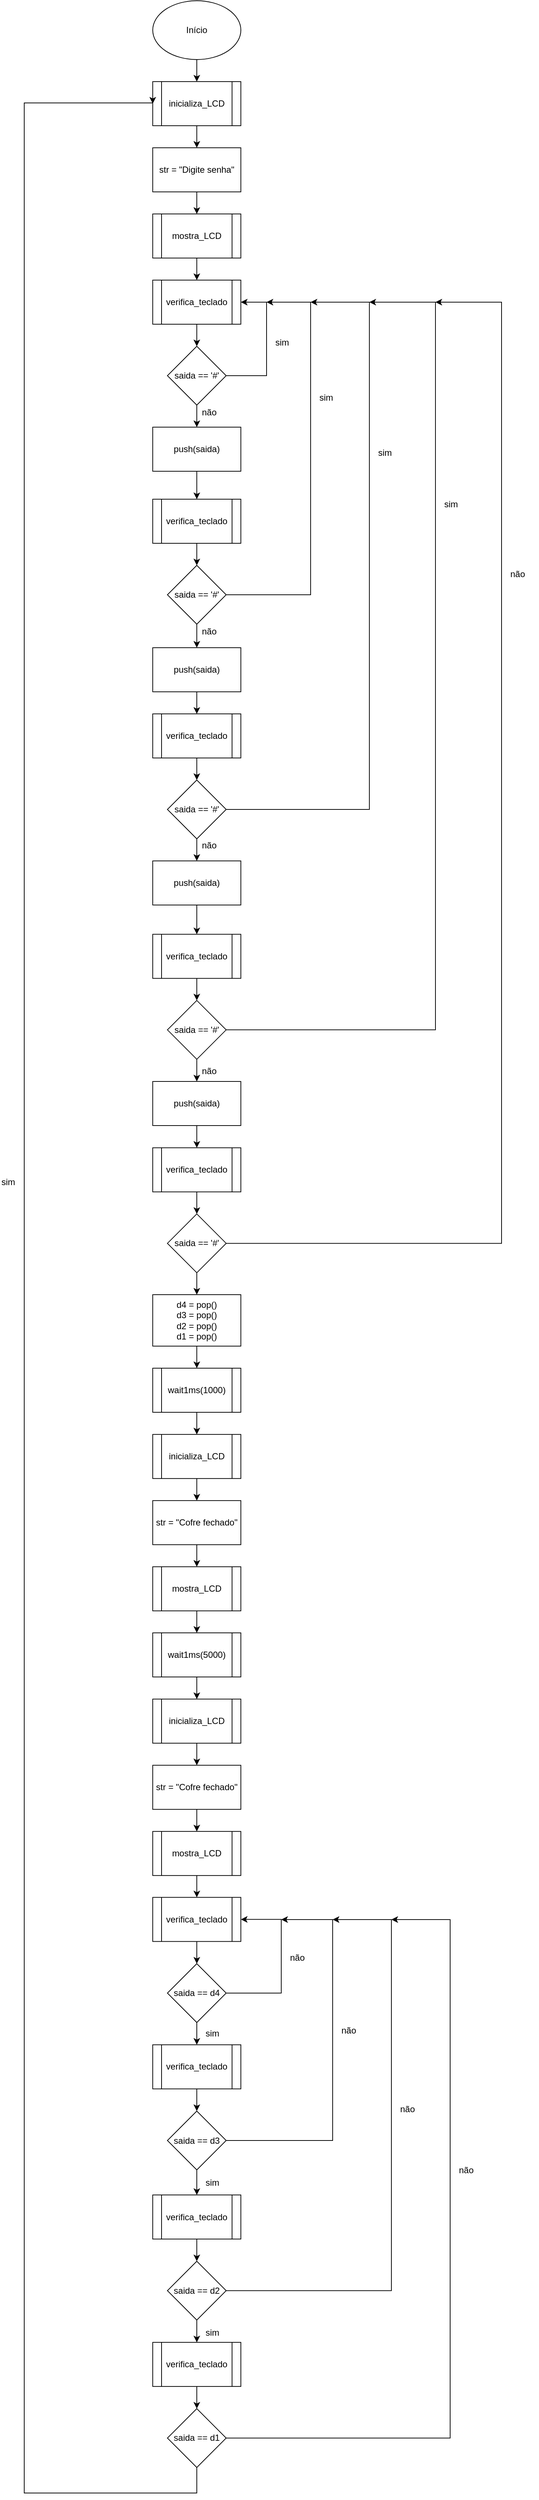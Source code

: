 <mxfile version="10.6.7" type="device"><diagram id="_FNyWdsQSNvjsWEIPqdj" name="Page-1"><mxGraphModel dx="3367" dy="1833" grid="1" gridSize="10" guides="1" tooltips="1" connect="1" arrows="1" fold="1" page="1" pageScale="1" pageWidth="850" pageHeight="1100" math="0" shadow="0"><root><mxCell id="0"/><mxCell id="1" parent="0"/><mxCell id="3ncn2o3P71Htes75yXgE-3" value="" style="edgeStyle=orthogonalEdgeStyle;rounded=0;orthogonalLoop=1;jettySize=auto;html=1;" edge="1" parent="1" source="3ncn2o3P71Htes75yXgE-1" target="3ncn2o3P71Htes75yXgE-2"><mxGeometry relative="1" as="geometry"/></mxCell><mxCell id="3ncn2o3P71Htes75yXgE-1" value="Início" style="ellipse;whiteSpace=wrap;html=1;" vertex="1" parent="1"><mxGeometry x="365" y="30" width="120" height="80" as="geometry"/></mxCell><mxCell id="3ncn2o3P71Htes75yXgE-6" value="" style="edgeStyle=orthogonalEdgeStyle;rounded=0;orthogonalLoop=1;jettySize=auto;html=1;" edge="1" parent="1" source="3ncn2o3P71Htes75yXgE-2" target="3ncn2o3P71Htes75yXgE-4"><mxGeometry relative="1" as="geometry"/></mxCell><mxCell id="3ncn2o3P71Htes75yXgE-2" value="inicializa_LCD" style="shape=process;whiteSpace=wrap;html=1;backgroundOutline=1;" vertex="1" parent="1"><mxGeometry x="365" y="140" width="120" height="60" as="geometry"/></mxCell><mxCell id="3ncn2o3P71Htes75yXgE-7" value="" style="edgeStyle=orthogonalEdgeStyle;rounded=0;orthogonalLoop=1;jettySize=auto;html=1;" edge="1" parent="1" source="3ncn2o3P71Htes75yXgE-4" target="3ncn2o3P71Htes75yXgE-5"><mxGeometry relative="1" as="geometry"/></mxCell><mxCell id="3ncn2o3P71Htes75yXgE-4" value="str =&amp;nbsp;&quot;Digite senha&quot;" style="rounded=0;whiteSpace=wrap;html=1;" vertex="1" parent="1"><mxGeometry x="365" y="230" width="120" height="60" as="geometry"/></mxCell><mxCell id="3ncn2o3P71Htes75yXgE-9" value="" style="edgeStyle=orthogonalEdgeStyle;rounded=0;orthogonalLoop=1;jettySize=auto;html=1;" edge="1" parent="1" source="3ncn2o3P71Htes75yXgE-5" target="3ncn2o3P71Htes75yXgE-8"><mxGeometry relative="1" as="geometry"/></mxCell><mxCell id="3ncn2o3P71Htes75yXgE-5" value="mostra_LCD" style="shape=process;whiteSpace=wrap;html=1;backgroundOutline=1;" vertex="1" parent="1"><mxGeometry x="365" y="320" width="120" height="60" as="geometry"/></mxCell><mxCell id="3ncn2o3P71Htes75yXgE-12" value="" style="edgeStyle=orthogonalEdgeStyle;rounded=0;orthogonalLoop=1;jettySize=auto;html=1;" edge="1" parent="1" source="3ncn2o3P71Htes75yXgE-8" target="3ncn2o3P71Htes75yXgE-10"><mxGeometry relative="1" as="geometry"/></mxCell><mxCell id="3ncn2o3P71Htes75yXgE-8" value="verifica_teclado" style="shape=process;whiteSpace=wrap;html=1;backgroundOutline=1;" vertex="1" parent="1"><mxGeometry x="365" y="410" width="120" height="60" as="geometry"/></mxCell><mxCell id="3ncn2o3P71Htes75yXgE-11" style="edgeStyle=orthogonalEdgeStyle;rounded=0;orthogonalLoop=1;jettySize=auto;html=1;exitX=1;exitY=0.5;exitDx=0;exitDy=0;entryX=1;entryY=0.5;entryDx=0;entryDy=0;" edge="1" parent="1" source="3ncn2o3P71Htes75yXgE-10" target="3ncn2o3P71Htes75yXgE-8"><mxGeometry relative="1" as="geometry"><Array as="points"><mxPoint x="520" y="540"/><mxPoint x="520" y="440"/></Array></mxGeometry></mxCell><mxCell id="3ncn2o3P71Htes75yXgE-46" value="" style="edgeStyle=orthogonalEdgeStyle;rounded=0;orthogonalLoop=1;jettySize=auto;html=1;" edge="1" parent="1" source="3ncn2o3P71Htes75yXgE-10" target="3ncn2o3P71Htes75yXgE-45"><mxGeometry relative="1" as="geometry"/></mxCell><mxCell id="3ncn2o3P71Htes75yXgE-10" value="saida == '#'" style="rhombus;whiteSpace=wrap;html=1;" vertex="1" parent="1"><mxGeometry x="385" y="500" width="80" height="80" as="geometry"/></mxCell><mxCell id="3ncn2o3P71Htes75yXgE-13" value="sim&lt;br&gt;&lt;br&gt;" style="text;html=1;resizable=0;points=[];autosize=1;align=left;verticalAlign=top;spacingTop=-4;" vertex="1" parent="1"><mxGeometry x="530" y="485" width="30" height="30" as="geometry"/></mxCell><mxCell id="3ncn2o3P71Htes75yXgE-14" value="" style="edgeStyle=orthogonalEdgeStyle;rounded=0;orthogonalLoop=1;jettySize=auto;html=1;" edge="1" parent="1" source="3ncn2o3P71Htes75yXgE-15" target="3ncn2o3P71Htes75yXgE-17"><mxGeometry relative="1" as="geometry"/></mxCell><mxCell id="3ncn2o3P71Htes75yXgE-15" value="verifica_teclado" style="shape=process;whiteSpace=wrap;html=1;backgroundOutline=1;" vertex="1" parent="1"><mxGeometry x="365" y="708" width="120" height="60" as="geometry"/></mxCell><mxCell id="3ncn2o3P71Htes75yXgE-16" style="edgeStyle=orthogonalEdgeStyle;rounded=0;orthogonalLoop=1;jettySize=auto;html=1;exitX=1;exitY=0.5;exitDx=0;exitDy=0;" edge="1" parent="1" source="3ncn2o3P71Htes75yXgE-17"><mxGeometry relative="1" as="geometry"><Array as="points"><mxPoint x="580" y="838"/><mxPoint x="580" y="440"/></Array><mxPoint x="520" y="440" as="targetPoint"/></mxGeometry></mxCell><mxCell id="3ncn2o3P71Htes75yXgE-49" value="" style="edgeStyle=orthogonalEdgeStyle;rounded=0;orthogonalLoop=1;jettySize=auto;html=1;" edge="1" parent="1" source="3ncn2o3P71Htes75yXgE-17" target="3ncn2o3P71Htes75yXgE-48"><mxGeometry relative="1" as="geometry"/></mxCell><mxCell id="3ncn2o3P71Htes75yXgE-17" value="saida == '#'" style="rhombus;whiteSpace=wrap;html=1;" vertex="1" parent="1"><mxGeometry x="385" y="798" width="80" height="80" as="geometry"/></mxCell><mxCell id="3ncn2o3P71Htes75yXgE-18" value="sim&lt;br&gt;&lt;br&gt;" style="text;html=1;resizable=0;points=[];autosize=1;align=left;verticalAlign=top;spacingTop=-4;" vertex="1" parent="1"><mxGeometry x="590" y="560" width="30" height="30" as="geometry"/></mxCell><mxCell id="3ncn2o3P71Htes75yXgE-20" value="" style="edgeStyle=orthogonalEdgeStyle;rounded=0;orthogonalLoop=1;jettySize=auto;html=1;" edge="1" parent="1" source="3ncn2o3P71Htes75yXgE-21" target="3ncn2o3P71Htes75yXgE-23"><mxGeometry relative="1" as="geometry"/></mxCell><mxCell id="3ncn2o3P71Htes75yXgE-21" value="verifica_teclado" style="shape=process;whiteSpace=wrap;html=1;backgroundOutline=1;" vertex="1" parent="1"><mxGeometry x="365" y="1000" width="120" height="60" as="geometry"/></mxCell><mxCell id="3ncn2o3P71Htes75yXgE-22" style="edgeStyle=orthogonalEdgeStyle;rounded=0;orthogonalLoop=1;jettySize=auto;html=1;exitX=1;exitY=0.5;exitDx=0;exitDy=0;" edge="1" parent="1" source="3ncn2o3P71Htes75yXgE-23"><mxGeometry relative="1" as="geometry"><Array as="points"><mxPoint x="660" y="1130"/><mxPoint x="660" y="440"/></Array><mxPoint x="580" y="440" as="targetPoint"/></mxGeometry></mxCell><mxCell id="3ncn2o3P71Htes75yXgE-52" value="" style="edgeStyle=orthogonalEdgeStyle;rounded=0;orthogonalLoop=1;jettySize=auto;html=1;" edge="1" parent="1" source="3ncn2o3P71Htes75yXgE-23" target="3ncn2o3P71Htes75yXgE-51"><mxGeometry relative="1" as="geometry"/></mxCell><mxCell id="3ncn2o3P71Htes75yXgE-23" value="saida == '#'" style="rhombus;whiteSpace=wrap;html=1;" vertex="1" parent="1"><mxGeometry x="385" y="1090" width="80" height="80" as="geometry"/></mxCell><mxCell id="3ncn2o3P71Htes75yXgE-24" value="sim&lt;br&gt;&lt;br&gt;" style="text;html=1;resizable=0;points=[];autosize=1;align=left;verticalAlign=top;spacingTop=-4;" vertex="1" parent="1"><mxGeometry x="670" y="635" width="30" height="30" as="geometry"/></mxCell><mxCell id="3ncn2o3P71Htes75yXgE-26" value="" style="edgeStyle=orthogonalEdgeStyle;rounded=0;orthogonalLoop=1;jettySize=auto;html=1;" edge="1" parent="1" source="3ncn2o3P71Htes75yXgE-27" target="3ncn2o3P71Htes75yXgE-29"><mxGeometry relative="1" as="geometry"/></mxCell><mxCell id="3ncn2o3P71Htes75yXgE-27" value="verifica_teclado" style="shape=process;whiteSpace=wrap;html=1;backgroundOutline=1;" vertex="1" parent="1"><mxGeometry x="365" y="1299.8" width="120" height="60" as="geometry"/></mxCell><mxCell id="3ncn2o3P71Htes75yXgE-28" style="edgeStyle=orthogonalEdgeStyle;rounded=0;orthogonalLoop=1;jettySize=auto;html=1;exitX=1;exitY=0.5;exitDx=0;exitDy=0;" edge="1" parent="1" source="3ncn2o3P71Htes75yXgE-29"><mxGeometry relative="1" as="geometry"><Array as="points"><mxPoint x="750" y="1430"/><mxPoint x="750" y="440"/></Array><mxPoint x="660" y="440" as="targetPoint"/></mxGeometry></mxCell><mxCell id="3ncn2o3P71Htes75yXgE-55" value="" style="edgeStyle=orthogonalEdgeStyle;rounded=0;orthogonalLoop=1;jettySize=auto;html=1;" edge="1" parent="1" source="3ncn2o3P71Htes75yXgE-29" target="3ncn2o3P71Htes75yXgE-54"><mxGeometry relative="1" as="geometry"/></mxCell><mxCell id="3ncn2o3P71Htes75yXgE-29" value="saida == '#'" style="rhombus;whiteSpace=wrap;html=1;" vertex="1" parent="1"><mxGeometry x="385" y="1389.8" width="80" height="80" as="geometry"/></mxCell><mxCell id="3ncn2o3P71Htes75yXgE-30" value="sim&lt;br&gt;&lt;br&gt;" style="text;html=1;resizable=0;points=[];autosize=1;align=left;verticalAlign=top;spacingTop=-4;" vertex="1" parent="1"><mxGeometry x="760" y="704.8" width="30" height="30" as="geometry"/></mxCell><mxCell id="3ncn2o3P71Htes75yXgE-33" value="" style="edgeStyle=orthogonalEdgeStyle;rounded=0;orthogonalLoop=1;jettySize=auto;html=1;" edge="1" parent="1" source="3ncn2o3P71Htes75yXgE-34" target="3ncn2o3P71Htes75yXgE-36"><mxGeometry relative="1" as="geometry"/></mxCell><mxCell id="3ncn2o3P71Htes75yXgE-34" value="verifica_teclado" style="shape=process;whiteSpace=wrap;html=1;backgroundOutline=1;" vertex="1" parent="1"><mxGeometry x="365" y="1590.2" width="120" height="60" as="geometry"/></mxCell><mxCell id="3ncn2o3P71Htes75yXgE-35" style="edgeStyle=orthogonalEdgeStyle;rounded=0;orthogonalLoop=1;jettySize=auto;html=1;exitX=1;exitY=0.5;exitDx=0;exitDy=0;" edge="1" parent="1" source="3ncn2o3P71Htes75yXgE-36"><mxGeometry relative="1" as="geometry"><Array as="points"><mxPoint x="840" y="1720"/><mxPoint x="840" y="440"/></Array><mxPoint x="750" y="440" as="targetPoint"/></mxGeometry></mxCell><mxCell id="3ncn2o3P71Htes75yXgE-58" value="" style="edgeStyle=orthogonalEdgeStyle;rounded=0;orthogonalLoop=1;jettySize=auto;html=1;" edge="1" parent="1" source="3ncn2o3P71Htes75yXgE-36" target="3ncn2o3P71Htes75yXgE-57"><mxGeometry relative="1" as="geometry"/></mxCell><mxCell id="3ncn2o3P71Htes75yXgE-36" value="saida == '#'" style="rhombus;whiteSpace=wrap;html=1;" vertex="1" parent="1"><mxGeometry x="385" y="1680.2" width="80" height="80" as="geometry"/></mxCell><mxCell id="3ncn2o3P71Htes75yXgE-37" value="não&lt;br&gt;" style="text;html=1;resizable=0;points=[];autosize=1;align=left;verticalAlign=top;spacingTop=-4;" vertex="1" parent="1"><mxGeometry x="850" y="800.2" width="40" height="20" as="geometry"/></mxCell><mxCell id="3ncn2o3P71Htes75yXgE-40" value="não" style="text;html=1;resizable=0;points=[];autosize=1;align=left;verticalAlign=top;spacingTop=-4;" vertex="1" parent="1"><mxGeometry x="430" y="580" width="40" height="20" as="geometry"/></mxCell><mxCell id="3ncn2o3P71Htes75yXgE-42" value="não" style="text;html=1;resizable=0;points=[];autosize=1;align=left;verticalAlign=top;spacingTop=-4;" vertex="1" parent="1"><mxGeometry x="430" y="878" width="40" height="20" as="geometry"/></mxCell><mxCell id="3ncn2o3P71Htes75yXgE-43" value="não" style="text;html=1;resizable=0;points=[];autosize=1;align=left;verticalAlign=top;spacingTop=-4;" vertex="1" parent="1"><mxGeometry x="430" y="1169" width="40" height="20" as="geometry"/></mxCell><mxCell id="3ncn2o3P71Htes75yXgE-44" value="não" style="text;html=1;resizable=0;points=[];autosize=1;align=left;verticalAlign=top;spacingTop=-4;" vertex="1" parent="1"><mxGeometry x="430" y="1476" width="40" height="20" as="geometry"/></mxCell><mxCell id="3ncn2o3P71Htes75yXgE-47" value="" style="edgeStyle=orthogonalEdgeStyle;rounded=0;orthogonalLoop=1;jettySize=auto;html=1;" edge="1" parent="1" source="3ncn2o3P71Htes75yXgE-45" target="3ncn2o3P71Htes75yXgE-15"><mxGeometry relative="1" as="geometry"/></mxCell><mxCell id="3ncn2o3P71Htes75yXgE-45" value="push(saida)" style="rounded=0;whiteSpace=wrap;html=1;" vertex="1" parent="1"><mxGeometry x="365" y="610" width="120" height="60" as="geometry"/></mxCell><mxCell id="3ncn2o3P71Htes75yXgE-50" value="" style="edgeStyle=orthogonalEdgeStyle;rounded=0;orthogonalLoop=1;jettySize=auto;html=1;" edge="1" parent="1" source="3ncn2o3P71Htes75yXgE-48" target="3ncn2o3P71Htes75yXgE-21"><mxGeometry relative="1" as="geometry"/></mxCell><mxCell id="3ncn2o3P71Htes75yXgE-48" value="push(saida)" style="rounded=0;whiteSpace=wrap;html=1;" vertex="1" parent="1"><mxGeometry x="365" y="910" width="120" height="60" as="geometry"/></mxCell><mxCell id="3ncn2o3P71Htes75yXgE-53" value="" style="edgeStyle=orthogonalEdgeStyle;rounded=0;orthogonalLoop=1;jettySize=auto;html=1;" edge="1" parent="1" source="3ncn2o3P71Htes75yXgE-51" target="3ncn2o3P71Htes75yXgE-27"><mxGeometry relative="1" as="geometry"/></mxCell><mxCell id="3ncn2o3P71Htes75yXgE-51" value="push(saida)" style="rounded=0;whiteSpace=wrap;html=1;" vertex="1" parent="1"><mxGeometry x="365" y="1200" width="120" height="60" as="geometry"/></mxCell><mxCell id="3ncn2o3P71Htes75yXgE-56" value="" style="edgeStyle=orthogonalEdgeStyle;rounded=0;orthogonalLoop=1;jettySize=auto;html=1;" edge="1" parent="1" source="3ncn2o3P71Htes75yXgE-54" target="3ncn2o3P71Htes75yXgE-34"><mxGeometry relative="1" as="geometry"/></mxCell><mxCell id="3ncn2o3P71Htes75yXgE-54" value="push(saida)" style="rounded=0;whiteSpace=wrap;html=1;" vertex="1" parent="1"><mxGeometry x="365" y="1500" width="120" height="60" as="geometry"/></mxCell><mxCell id="3ncn2o3P71Htes75yXgE-61" value="" style="edgeStyle=orthogonalEdgeStyle;rounded=0;orthogonalLoop=1;jettySize=auto;html=1;" edge="1" parent="1" source="3ncn2o3P71Htes75yXgE-57"><mxGeometry relative="1" as="geometry"><mxPoint x="425" y="1890" as="targetPoint"/></mxGeometry></mxCell><mxCell id="3ncn2o3P71Htes75yXgE-57" value="d4 = pop()&lt;br&gt;d3 = pop()&lt;br&gt;d2 = pop()&lt;br&gt;d1 = pop()&lt;br&gt;" style="rounded=0;whiteSpace=wrap;html=1;" vertex="1" parent="1"><mxGeometry x="365" y="1790" width="120" height="70" as="geometry"/></mxCell><mxCell id="3ncn2o3P71Htes75yXgE-68" value="" style="edgeStyle=orthogonalEdgeStyle;rounded=0;orthogonalLoop=1;jettySize=auto;html=1;" edge="1" parent="1" source="3ncn2o3P71Htes75yXgE-62" target="3ncn2o3P71Htes75yXgE-64"><mxGeometry relative="1" as="geometry"/></mxCell><mxCell id="3ncn2o3P71Htes75yXgE-62" value="wait1ms(1000)" style="shape=process;whiteSpace=wrap;html=1;backgroundOutline=1;" vertex="1" parent="1"><mxGeometry x="365" y="1890" width="120" height="60" as="geometry"/></mxCell><mxCell id="3ncn2o3P71Htes75yXgE-63" value="" style="edgeStyle=orthogonalEdgeStyle;rounded=0;orthogonalLoop=1;jettySize=auto;html=1;" edge="1" parent="1" source="3ncn2o3P71Htes75yXgE-64" target="3ncn2o3P71Htes75yXgE-66"><mxGeometry relative="1" as="geometry"/></mxCell><mxCell id="3ncn2o3P71Htes75yXgE-64" value="inicializa_LCD" style="shape=process;whiteSpace=wrap;html=1;backgroundOutline=1;" vertex="1" parent="1"><mxGeometry x="365" y="1980.1" width="120" height="60" as="geometry"/></mxCell><mxCell id="3ncn2o3P71Htes75yXgE-65" value="" style="edgeStyle=orthogonalEdgeStyle;rounded=0;orthogonalLoop=1;jettySize=auto;html=1;" edge="1" parent="1" source="3ncn2o3P71Htes75yXgE-66" target="3ncn2o3P71Htes75yXgE-67"><mxGeometry relative="1" as="geometry"/></mxCell><mxCell id="3ncn2o3P71Htes75yXgE-66" value="str =&amp;nbsp;&quot;Cofre fechado&quot;" style="rounded=0;whiteSpace=wrap;html=1;" vertex="1" parent="1"><mxGeometry x="365" y="2070.1" width="120" height="60" as="geometry"/></mxCell><mxCell id="3ncn2o3P71Htes75yXgE-83" value="" style="edgeStyle=orthogonalEdgeStyle;rounded=0;orthogonalLoop=1;jettySize=auto;html=1;" edge="1" parent="1" source="3ncn2o3P71Htes75yXgE-67" target="3ncn2o3P71Htes75yXgE-77"><mxGeometry relative="1" as="geometry"/></mxCell><mxCell id="3ncn2o3P71Htes75yXgE-67" value="mostra_LCD" style="shape=process;whiteSpace=wrap;html=1;backgroundOutline=1;" vertex="1" parent="1"><mxGeometry x="365" y="2160.1" width="120" height="60" as="geometry"/></mxCell><mxCell id="3ncn2o3P71Htes75yXgE-76" value="" style="edgeStyle=orthogonalEdgeStyle;rounded=0;orthogonalLoop=1;jettySize=auto;html=1;" edge="1" parent="1" source="3ncn2o3P71Htes75yXgE-77" target="3ncn2o3P71Htes75yXgE-79"><mxGeometry relative="1" as="geometry"/></mxCell><mxCell id="3ncn2o3P71Htes75yXgE-77" value="wait1ms(5000)" style="shape=process;whiteSpace=wrap;html=1;backgroundOutline=1;" vertex="1" parent="1"><mxGeometry x="365" y="2250" width="120" height="60" as="geometry"/></mxCell><mxCell id="3ncn2o3P71Htes75yXgE-78" value="" style="edgeStyle=orthogonalEdgeStyle;rounded=0;orthogonalLoop=1;jettySize=auto;html=1;" edge="1" parent="1" source="3ncn2o3P71Htes75yXgE-79" target="3ncn2o3P71Htes75yXgE-81"><mxGeometry relative="1" as="geometry"/></mxCell><mxCell id="3ncn2o3P71Htes75yXgE-79" value="inicializa_LCD" style="shape=process;whiteSpace=wrap;html=1;backgroundOutline=1;" vertex="1" parent="1"><mxGeometry x="365" y="2340.1" width="120" height="60" as="geometry"/></mxCell><mxCell id="3ncn2o3P71Htes75yXgE-80" value="" style="edgeStyle=orthogonalEdgeStyle;rounded=0;orthogonalLoop=1;jettySize=auto;html=1;" edge="1" parent="1" source="3ncn2o3P71Htes75yXgE-81" target="3ncn2o3P71Htes75yXgE-82"><mxGeometry relative="1" as="geometry"/></mxCell><mxCell id="3ncn2o3P71Htes75yXgE-81" value="str =&amp;nbsp;&quot;Cofre fechado&quot;" style="rounded=0;whiteSpace=wrap;html=1;" vertex="1" parent="1"><mxGeometry x="365" y="2430.1" width="120" height="60" as="geometry"/></mxCell><mxCell id="3ncn2o3P71Htes75yXgE-85" value="" style="edgeStyle=orthogonalEdgeStyle;rounded=0;orthogonalLoop=1;jettySize=auto;html=1;" edge="1" parent="1" source="3ncn2o3P71Htes75yXgE-82" target="3ncn2o3P71Htes75yXgE-84"><mxGeometry relative="1" as="geometry"/></mxCell><mxCell id="3ncn2o3P71Htes75yXgE-82" value="mostra_LCD" style="shape=process;whiteSpace=wrap;html=1;backgroundOutline=1;" vertex="1" parent="1"><mxGeometry x="365" y="2520.1" width="120" height="60" as="geometry"/></mxCell><mxCell id="3ncn2o3P71Htes75yXgE-87" value="" style="edgeStyle=orthogonalEdgeStyle;rounded=0;orthogonalLoop=1;jettySize=auto;html=1;" edge="1" parent="1" source="3ncn2o3P71Htes75yXgE-84" target="3ncn2o3P71Htes75yXgE-86"><mxGeometry relative="1" as="geometry"/></mxCell><mxCell id="3ncn2o3P71Htes75yXgE-84" value="verifica_teclado" style="shape=process;whiteSpace=wrap;html=1;backgroundOutline=1;" vertex="1" parent="1"><mxGeometry x="365" y="2609.8" width="120" height="60" as="geometry"/></mxCell><mxCell id="3ncn2o3P71Htes75yXgE-88" style="edgeStyle=orthogonalEdgeStyle;rounded=0;orthogonalLoop=1;jettySize=auto;html=1;exitX=1;exitY=0.5;exitDx=0;exitDy=0;entryX=1;entryY=0.5;entryDx=0;entryDy=0;" edge="1" parent="1" source="3ncn2o3P71Htes75yXgE-86" target="3ncn2o3P71Htes75yXgE-84"><mxGeometry relative="1" as="geometry"><Array as="points"><mxPoint x="540" y="2740"/><mxPoint x="540" y="2640"/></Array></mxGeometry></mxCell><mxCell id="3ncn2o3P71Htes75yXgE-93" value="" style="edgeStyle=orthogonalEdgeStyle;rounded=0;orthogonalLoop=1;jettySize=auto;html=1;" edge="1" parent="1" source="3ncn2o3P71Htes75yXgE-86" target="3ncn2o3P71Htes75yXgE-90"><mxGeometry relative="1" as="geometry"/></mxCell><mxCell id="3ncn2o3P71Htes75yXgE-86" value="saida == d4" style="rhombus;whiteSpace=wrap;html=1;" vertex="1" parent="1"><mxGeometry x="385" y="2700" width="80" height="80" as="geometry"/></mxCell><mxCell id="3ncn2o3P71Htes75yXgE-89" value="" style="edgeStyle=orthogonalEdgeStyle;rounded=0;orthogonalLoop=1;jettySize=auto;html=1;" edge="1" parent="1" source="3ncn2o3P71Htes75yXgE-90" target="3ncn2o3P71Htes75yXgE-92"><mxGeometry relative="1" as="geometry"/></mxCell><mxCell id="3ncn2o3P71Htes75yXgE-90" value="verifica_teclado" style="shape=process;whiteSpace=wrap;html=1;backgroundOutline=1;" vertex="1" parent="1"><mxGeometry x="365" y="2810.3" width="120" height="60" as="geometry"/></mxCell><mxCell id="3ncn2o3P71Htes75yXgE-91" style="edgeStyle=orthogonalEdgeStyle;rounded=0;orthogonalLoop=1;jettySize=auto;html=1;exitX=1;exitY=0.5;exitDx=0;exitDy=0;" edge="1" parent="1" source="3ncn2o3P71Htes75yXgE-92"><mxGeometry relative="1" as="geometry"><Array as="points"><mxPoint x="465" y="2941"/><mxPoint x="610" y="2941"/><mxPoint x="610" y="2640"/></Array><mxPoint x="540" y="2640" as="targetPoint"/></mxGeometry></mxCell><mxCell id="3ncn2o3P71Htes75yXgE-104" value="" style="edgeStyle=orthogonalEdgeStyle;rounded=0;orthogonalLoop=1;jettySize=auto;html=1;" edge="1" parent="1" source="3ncn2o3P71Htes75yXgE-92" target="3ncn2o3P71Htes75yXgE-96"><mxGeometry relative="1" as="geometry"/></mxCell><mxCell id="3ncn2o3P71Htes75yXgE-92" value="saida == d3" style="rhombus;whiteSpace=wrap;html=1;" vertex="1" parent="1"><mxGeometry x="385" y="2900.5" width="80" height="80" as="geometry"/></mxCell><mxCell id="3ncn2o3P71Htes75yXgE-95" value="" style="edgeStyle=orthogonalEdgeStyle;rounded=0;orthogonalLoop=1;jettySize=auto;html=1;" edge="1" parent="1" source="3ncn2o3P71Htes75yXgE-96" target="3ncn2o3P71Htes75yXgE-99"><mxGeometry relative="1" as="geometry"/></mxCell><mxCell id="3ncn2o3P71Htes75yXgE-96" value="verifica_teclado" style="shape=process;whiteSpace=wrap;html=1;backgroundOutline=1;" vertex="1" parent="1"><mxGeometry x="365" y="3014.565" width="120" height="60" as="geometry"/></mxCell><mxCell id="3ncn2o3P71Htes75yXgE-97" style="edgeStyle=orthogonalEdgeStyle;rounded=0;orthogonalLoop=1;jettySize=auto;html=1;exitX=1;exitY=0.5;exitDx=0;exitDy=0;" edge="1" parent="1" source="3ncn2o3P71Htes75yXgE-99"><mxGeometry relative="1" as="geometry"><Array as="points"><mxPoint x="690" y="3145"/><mxPoint x="690" y="2640"/></Array><mxPoint x="610" y="2640" as="targetPoint"/></mxGeometry></mxCell><mxCell id="3ncn2o3P71Htes75yXgE-98" value="" style="edgeStyle=orthogonalEdgeStyle;rounded=0;orthogonalLoop=1;jettySize=auto;html=1;" edge="1" parent="1" source="3ncn2o3P71Htes75yXgE-99" target="3ncn2o3P71Htes75yXgE-101"><mxGeometry relative="1" as="geometry"/></mxCell><mxCell id="3ncn2o3P71Htes75yXgE-99" value="saida == d2" style="rhombus;whiteSpace=wrap;html=1;" vertex="1" parent="1"><mxGeometry x="385" y="3104.765" width="80" height="80" as="geometry"/></mxCell><mxCell id="3ncn2o3P71Htes75yXgE-100" value="" style="edgeStyle=orthogonalEdgeStyle;rounded=0;orthogonalLoop=1;jettySize=auto;html=1;" edge="1" parent="1" source="3ncn2o3P71Htes75yXgE-101" target="3ncn2o3P71Htes75yXgE-103"><mxGeometry relative="1" as="geometry"/></mxCell><mxCell id="3ncn2o3P71Htes75yXgE-101" value="verifica_teclado" style="shape=process;whiteSpace=wrap;html=1;backgroundOutline=1;" vertex="1" parent="1"><mxGeometry x="365" y="3215.065" width="120" height="60" as="geometry"/></mxCell><mxCell id="3ncn2o3P71Htes75yXgE-102" style="edgeStyle=orthogonalEdgeStyle;rounded=0;orthogonalLoop=1;jettySize=auto;html=1;exitX=1;exitY=0.5;exitDx=0;exitDy=0;" edge="1" parent="1" source="3ncn2o3P71Htes75yXgE-103"><mxGeometry relative="1" as="geometry"><Array as="points"><mxPoint x="465" y="3346"/><mxPoint x="770" y="3346"/><mxPoint x="770" y="2640"/></Array><mxPoint x="690" y="2640" as="targetPoint"/></mxGeometry></mxCell><mxCell id="3ncn2o3P71Htes75yXgE-114" style="edgeStyle=orthogonalEdgeStyle;rounded=0;orthogonalLoop=1;jettySize=auto;html=1;exitX=0.5;exitY=1;exitDx=0;exitDy=0;entryX=0;entryY=0.5;entryDx=0;entryDy=0;" edge="1" parent="1" source="3ncn2o3P71Htes75yXgE-103" target="3ncn2o3P71Htes75yXgE-2"><mxGeometry relative="1" as="geometry"><Array as="points"><mxPoint x="425" y="3420"/><mxPoint x="190" y="3420"/><mxPoint x="190" y="169"/></Array></mxGeometry></mxCell><mxCell id="3ncn2o3P71Htes75yXgE-103" value="saida == d1" style="rhombus;whiteSpace=wrap;html=1;" vertex="1" parent="1"><mxGeometry x="385" y="3305.265" width="80" height="80" as="geometry"/></mxCell><mxCell id="3ncn2o3P71Htes75yXgE-105" value="não" style="text;html=1;resizable=0;points=[];autosize=1;align=left;verticalAlign=top;spacingTop=-4;" vertex="1" parent="1"><mxGeometry x="550" y="2682" width="40" height="20" as="geometry"/></mxCell><mxCell id="3ncn2o3P71Htes75yXgE-106" value="não" style="text;html=1;resizable=0;points=[];autosize=1;align=left;verticalAlign=top;spacingTop=-4;" vertex="1" parent="1"><mxGeometry x="620" y="2781" width="40" height="20" as="geometry"/></mxCell><mxCell id="3ncn2o3P71Htes75yXgE-107" value="não" style="text;html=1;resizable=0;points=[];autosize=1;align=left;verticalAlign=top;spacingTop=-4;" vertex="1" parent="1"><mxGeometry x="700" y="2888" width="40" height="20" as="geometry"/></mxCell><mxCell id="3ncn2o3P71Htes75yXgE-108" value="não" style="text;html=1;resizable=0;points=[];autosize=1;align=left;verticalAlign=top;spacingTop=-4;" vertex="1" parent="1"><mxGeometry x="780" y="2970.5" width="40" height="20" as="geometry"/></mxCell><mxCell id="3ncn2o3P71Htes75yXgE-109" value="sim" style="text;html=1;resizable=0;points=[];autosize=1;align=left;verticalAlign=top;spacingTop=-4;" vertex="1" parent="1"><mxGeometry x="435" y="2785" width="30" height="20" as="geometry"/></mxCell><mxCell id="3ncn2o3P71Htes75yXgE-110" value="sim" style="text;html=1;resizable=0;points=[];autosize=1;align=left;verticalAlign=top;spacingTop=-4;" vertex="1" parent="1"><mxGeometry x="435" y="2987.5" width="30" height="20" as="geometry"/></mxCell><mxCell id="3ncn2o3P71Htes75yXgE-111" value="sim" style="text;html=1;resizable=0;points=[];autosize=1;align=left;verticalAlign=top;spacingTop=-4;" vertex="1" parent="1"><mxGeometry x="435" y="3192" width="30" height="20" as="geometry"/></mxCell><mxCell id="3ncn2o3P71Htes75yXgE-115" value="sim" style="text;html=1;resizable=0;points=[];autosize=1;align=left;verticalAlign=top;spacingTop=-4;" vertex="1" parent="1"><mxGeometry x="157" y="1627" width="30" height="20" as="geometry"/></mxCell></root></mxGraphModel></diagram></mxfile>
